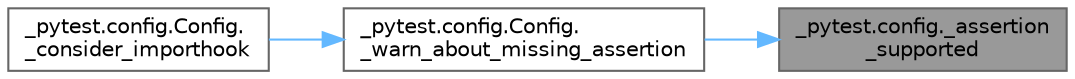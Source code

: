 digraph "_pytest.config._assertion_supported"
{
 // LATEX_PDF_SIZE
  bgcolor="transparent";
  edge [fontname=Helvetica,fontsize=10,labelfontname=Helvetica,labelfontsize=10];
  node [fontname=Helvetica,fontsize=10,shape=box,height=0.2,width=0.4];
  rankdir="RL";
  Node1 [id="Node000001",label="_pytest.config._assertion\l_supported",height=0.2,width=0.4,color="gray40", fillcolor="grey60", style="filled", fontcolor="black",tooltip=" "];
  Node1 -> Node2 [id="edge1_Node000001_Node000002",dir="back",color="steelblue1",style="solid",tooltip=" "];
  Node2 [id="Node000002",label="_pytest.config.Config.\l_warn_about_missing_assertion",height=0.2,width=0.4,color="grey40", fillcolor="white", style="filled",URL="$class__pytest_1_1config_1_1_config.html#a1453d7a10ae5bf5c8c6c3ed61c19f0ed",tooltip=" "];
  Node2 -> Node3 [id="edge2_Node000002_Node000003",dir="back",color="steelblue1",style="solid",tooltip=" "];
  Node3 [id="Node000003",label="_pytest.config.Config.\l_consider_importhook",height=0.2,width=0.4,color="grey40", fillcolor="white", style="filled",URL="$class__pytest_1_1config_1_1_config.html#adaa27dbabf99101b81fb2b7ffea81de6",tooltip=" "];
}
